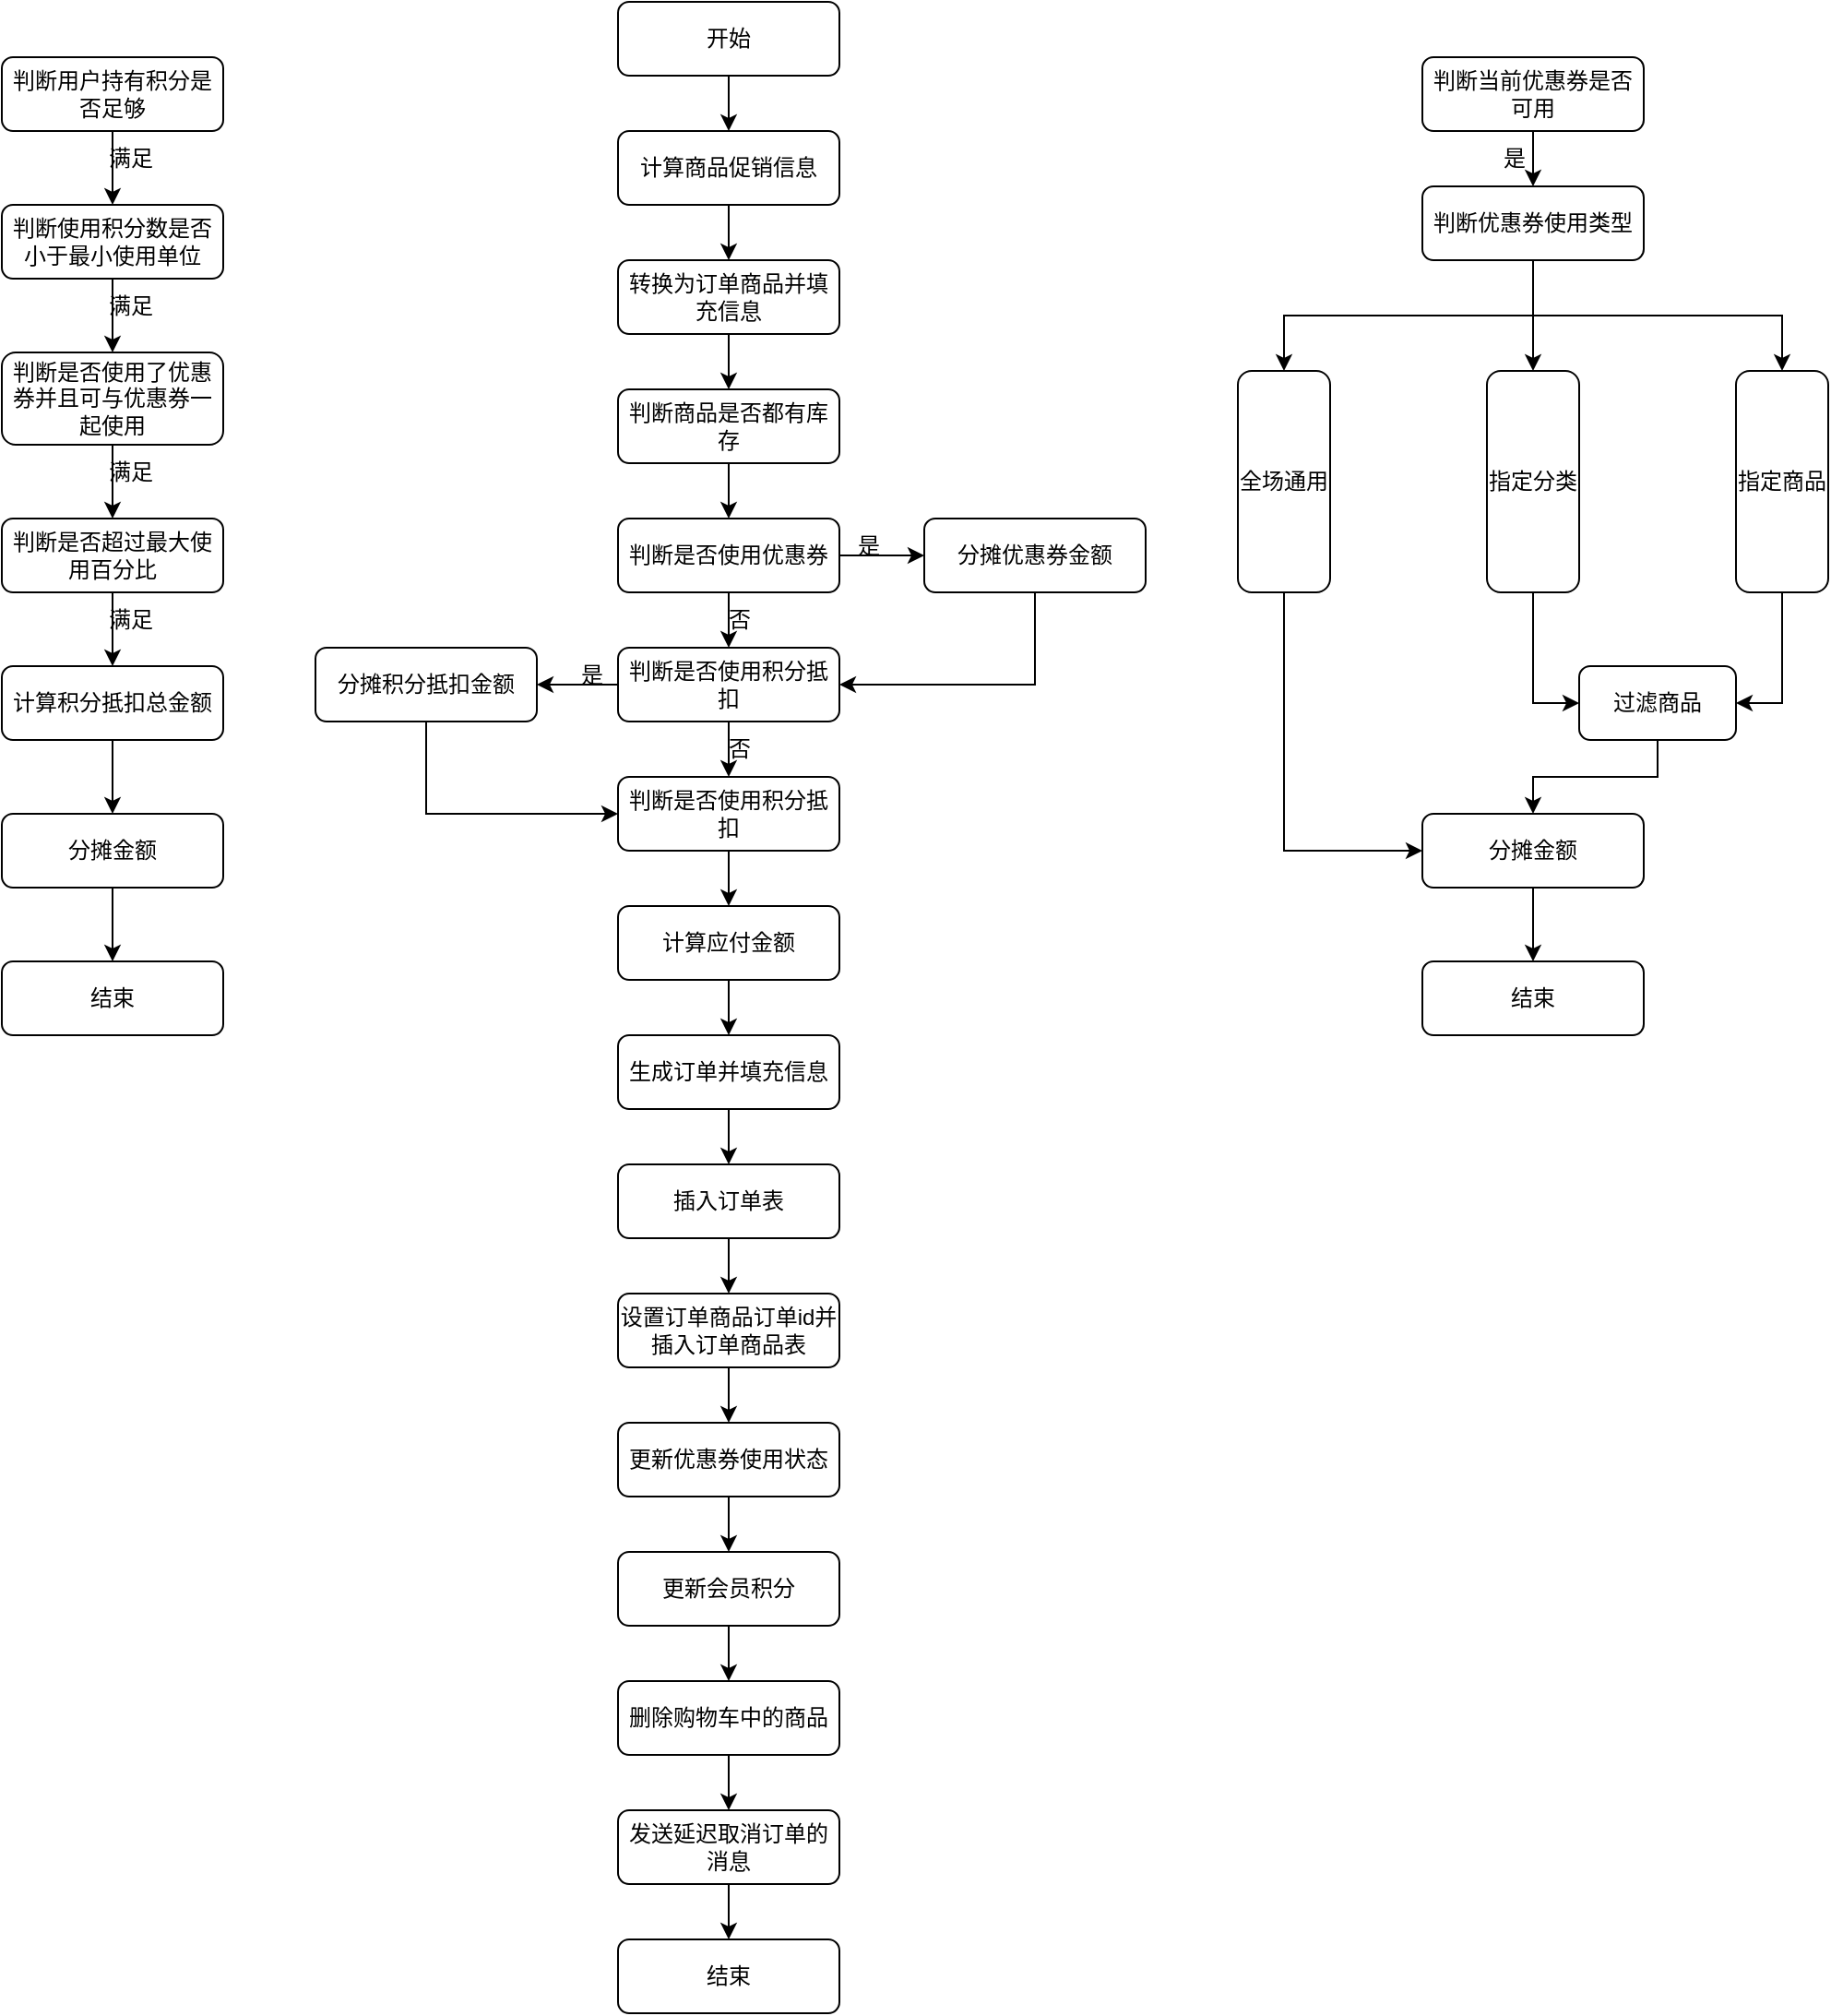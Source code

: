<mxfile version="15.4.0" type="device"><diagram id="C5RBs43oDa-KdzZeNtuy" name="Page-1"><mxGraphModel dx="1038" dy="607" grid="1" gridSize="10" guides="1" tooltips="1" connect="1" arrows="1" fold="1" page="1" pageScale="1" pageWidth="827" pageHeight="1169" math="0" shadow="0"><root><mxCell id="WIyWlLk6GJQsqaUBKTNV-0"/><mxCell id="WIyWlLk6GJQsqaUBKTNV-1" parent="WIyWlLk6GJQsqaUBKTNV-0"/><mxCell id="eb3dFg6SLI-8SWZktuD4-1" value="" style="edgeStyle=orthogonalEdgeStyle;rounded=0;orthogonalLoop=1;jettySize=auto;html=1;" edge="1" parent="WIyWlLk6GJQsqaUBKTNV-1" source="WIyWlLk6GJQsqaUBKTNV-3" target="eb3dFg6SLI-8SWZktuD4-0"><mxGeometry relative="1" as="geometry"/></mxCell><mxCell id="WIyWlLk6GJQsqaUBKTNV-3" value="开始" style="rounded=1;whiteSpace=wrap;html=1;fontSize=12;glass=0;strokeWidth=1;shadow=0;" parent="WIyWlLk6GJQsqaUBKTNV-1" vertex="1"><mxGeometry x="764" y="40" width="120" height="40" as="geometry"/></mxCell><mxCell id="WIyWlLk6GJQsqaUBKTNV-4" value="Yes" style="rounded=0;html=1;jettySize=auto;orthogonalLoop=1;fontSize=11;endArrow=block;endFill=0;endSize=8;strokeWidth=1;shadow=0;labelBackgroundColor=none;edgeStyle=orthogonalEdgeStyle;" parent="WIyWlLk6GJQsqaUBKTNV-1" source="WIyWlLk6GJQsqaUBKTNV-6" edge="1"><mxGeometry y="20" relative="1" as="geometry"><mxPoint as="offset"/><mxPoint x="220" y="290" as="targetPoint"/></mxGeometry></mxCell><mxCell id="WIyWlLk6GJQsqaUBKTNV-5" value="No" style="edgeStyle=orthogonalEdgeStyle;rounded=0;html=1;jettySize=auto;orthogonalLoop=1;fontSize=11;endArrow=block;endFill=0;endSize=8;strokeWidth=1;shadow=0;labelBackgroundColor=none;" parent="WIyWlLk6GJQsqaUBKTNV-1" target="WIyWlLk6GJQsqaUBKTNV-7" edge="1"><mxGeometry y="10" relative="1" as="geometry"><mxPoint as="offset"/><mxPoint x="270" y="210" as="sourcePoint"/></mxGeometry></mxCell><mxCell id="WIyWlLk6GJQsqaUBKTNV-8" value="No" style="rounded=0;html=1;jettySize=auto;orthogonalLoop=1;fontSize=11;endArrow=block;endFill=0;endSize=8;strokeWidth=1;shadow=0;labelBackgroundColor=none;edgeStyle=orthogonalEdgeStyle;" parent="WIyWlLk6GJQsqaUBKTNV-1" target="WIyWlLk6GJQsqaUBKTNV-11" edge="1"><mxGeometry x="0.333" y="20" relative="1" as="geometry"><mxPoint as="offset"/><mxPoint x="220" y="370" as="sourcePoint"/></mxGeometry></mxCell><mxCell id="WIyWlLk6GJQsqaUBKTNV-9" value="Yes" style="edgeStyle=orthogonalEdgeStyle;rounded=0;html=1;jettySize=auto;orthogonalLoop=1;fontSize=11;endArrow=block;endFill=0;endSize=8;strokeWidth=1;shadow=0;labelBackgroundColor=none;" parent="WIyWlLk6GJQsqaUBKTNV-1" target="WIyWlLk6GJQsqaUBKTNV-12" edge="1"><mxGeometry y="10" relative="1" as="geometry"><mxPoint as="offset"/><mxPoint x="270" y="330" as="sourcePoint"/></mxGeometry></mxCell><mxCell id="eb3dFg6SLI-8SWZktuD4-3" value="" style="edgeStyle=orthogonalEdgeStyle;rounded=0;orthogonalLoop=1;jettySize=auto;html=1;" edge="1" parent="WIyWlLk6GJQsqaUBKTNV-1" source="eb3dFg6SLI-8SWZktuD4-0" target="eb3dFg6SLI-8SWZktuD4-2"><mxGeometry relative="1" as="geometry"/></mxCell><mxCell id="eb3dFg6SLI-8SWZktuD4-0" value="计算商品促销信息" style="rounded=1;whiteSpace=wrap;html=1;fontSize=12;glass=0;strokeWidth=1;shadow=0;" vertex="1" parent="WIyWlLk6GJQsqaUBKTNV-1"><mxGeometry x="764" y="110" width="120" height="40" as="geometry"/></mxCell><mxCell id="eb3dFg6SLI-8SWZktuD4-5" value="" style="edgeStyle=orthogonalEdgeStyle;rounded=0;orthogonalLoop=1;jettySize=auto;html=1;" edge="1" parent="WIyWlLk6GJQsqaUBKTNV-1" source="eb3dFg6SLI-8SWZktuD4-2" target="eb3dFg6SLI-8SWZktuD4-4"><mxGeometry relative="1" as="geometry"/></mxCell><mxCell id="eb3dFg6SLI-8SWZktuD4-2" value="转换为订单商品并填充信息" style="rounded=1;whiteSpace=wrap;html=1;fontSize=12;glass=0;strokeWidth=1;shadow=0;" vertex="1" parent="WIyWlLk6GJQsqaUBKTNV-1"><mxGeometry x="764" y="180" width="120" height="40" as="geometry"/></mxCell><mxCell id="eb3dFg6SLI-8SWZktuD4-7" value="" style="edgeStyle=orthogonalEdgeStyle;rounded=0;orthogonalLoop=1;jettySize=auto;html=1;" edge="1" parent="WIyWlLk6GJQsqaUBKTNV-1" source="eb3dFg6SLI-8SWZktuD4-4" target="eb3dFg6SLI-8SWZktuD4-6"><mxGeometry relative="1" as="geometry"/></mxCell><mxCell id="eb3dFg6SLI-8SWZktuD4-4" value="判断商品是否都有库存" style="rounded=1;whiteSpace=wrap;html=1;fontSize=12;glass=0;strokeWidth=1;shadow=0;" vertex="1" parent="WIyWlLk6GJQsqaUBKTNV-1"><mxGeometry x="764" y="250" width="120" height="40" as="geometry"/></mxCell><mxCell id="eb3dFg6SLI-8SWZktuD4-9" value="" style="edgeStyle=orthogonalEdgeStyle;rounded=0;orthogonalLoop=1;jettySize=auto;html=1;" edge="1" parent="WIyWlLk6GJQsqaUBKTNV-1" source="eb3dFg6SLI-8SWZktuD4-6" target="eb3dFg6SLI-8SWZktuD4-8"><mxGeometry relative="1" as="geometry"/></mxCell><mxCell id="eb3dFg6SLI-8SWZktuD4-16" value="" style="edgeStyle=orthogonalEdgeStyle;rounded=0;orthogonalLoop=1;jettySize=auto;html=1;" edge="1" parent="WIyWlLk6GJQsqaUBKTNV-1" source="eb3dFg6SLI-8SWZktuD4-6" target="eb3dFg6SLI-8SWZktuD4-15"><mxGeometry relative="1" as="geometry"/></mxCell><mxCell id="eb3dFg6SLI-8SWZktuD4-6" value="判断是否使用优惠券" style="rounded=1;whiteSpace=wrap;html=1;fontSize=12;glass=0;strokeWidth=1;shadow=0;" vertex="1" parent="WIyWlLk6GJQsqaUBKTNV-1"><mxGeometry x="764" y="320" width="120" height="40" as="geometry"/></mxCell><mxCell id="eb3dFg6SLI-8SWZktuD4-11" value="" style="edgeStyle=orthogonalEdgeStyle;rounded=0;orthogonalLoop=1;jettySize=auto;html=1;" edge="1" parent="WIyWlLk6GJQsqaUBKTNV-1" source="eb3dFg6SLI-8SWZktuD4-8" target="eb3dFg6SLI-8SWZktuD4-10"><mxGeometry relative="1" as="geometry"/></mxCell><mxCell id="eb3dFg6SLI-8SWZktuD4-21" value="" style="edgeStyle=orthogonalEdgeStyle;rounded=0;orthogonalLoop=1;jettySize=auto;html=1;" edge="1" parent="WIyWlLk6GJQsqaUBKTNV-1" source="eb3dFg6SLI-8SWZktuD4-8" target="eb3dFg6SLI-8SWZktuD4-20"><mxGeometry relative="1" as="geometry"/></mxCell><mxCell id="eb3dFg6SLI-8SWZktuD4-8" value="判断是否使用积分抵扣" style="rounded=1;whiteSpace=wrap;html=1;fontSize=12;glass=0;strokeWidth=1;shadow=0;" vertex="1" parent="WIyWlLk6GJQsqaUBKTNV-1"><mxGeometry x="764" y="390" width="120" height="40" as="geometry"/></mxCell><mxCell id="eb3dFg6SLI-8SWZktuD4-73" value="" style="edgeStyle=orthogonalEdgeStyle;rounded=0;orthogonalLoop=1;jettySize=auto;html=1;" edge="1" parent="WIyWlLk6GJQsqaUBKTNV-1" source="eb3dFg6SLI-8SWZktuD4-10" target="eb3dFg6SLI-8SWZktuD4-72"><mxGeometry relative="1" as="geometry"/></mxCell><mxCell id="eb3dFg6SLI-8SWZktuD4-10" value="判断是否使用积分抵扣" style="rounded=1;whiteSpace=wrap;html=1;fontSize=12;glass=0;strokeWidth=1;shadow=0;" vertex="1" parent="WIyWlLk6GJQsqaUBKTNV-1"><mxGeometry x="764" y="460" width="120" height="40" as="geometry"/></mxCell><mxCell id="eb3dFg6SLI-8SWZktuD4-12" value="否" style="text;html=1;strokeColor=none;fillColor=none;align=center;verticalAlign=middle;whiteSpace=wrap;rounded=0;" vertex="1" parent="WIyWlLk6GJQsqaUBKTNV-1"><mxGeometry x="800" y="360" width="60" height="30" as="geometry"/></mxCell><mxCell id="eb3dFg6SLI-8SWZktuD4-14" value="否" style="text;html=1;strokeColor=none;fillColor=none;align=center;verticalAlign=middle;whiteSpace=wrap;rounded=0;" vertex="1" parent="WIyWlLk6GJQsqaUBKTNV-1"><mxGeometry x="800" y="430" width="60" height="30" as="geometry"/></mxCell><mxCell id="eb3dFg6SLI-8SWZktuD4-18" style="edgeStyle=orthogonalEdgeStyle;rounded=0;orthogonalLoop=1;jettySize=auto;html=1;exitX=0.5;exitY=1;exitDx=0;exitDy=0;entryX=1;entryY=0.5;entryDx=0;entryDy=0;" edge="1" parent="WIyWlLk6GJQsqaUBKTNV-1" source="eb3dFg6SLI-8SWZktuD4-15" target="eb3dFg6SLI-8SWZktuD4-8"><mxGeometry relative="1" as="geometry"/></mxCell><mxCell id="eb3dFg6SLI-8SWZktuD4-15" value="分摊优惠券金额" style="rounded=1;whiteSpace=wrap;html=1;fontSize=12;glass=0;strokeWidth=1;shadow=0;" vertex="1" parent="WIyWlLk6GJQsqaUBKTNV-1"><mxGeometry x="930" y="320" width="120" height="40" as="geometry"/></mxCell><mxCell id="eb3dFg6SLI-8SWZktuD4-19" value="是" style="text;html=1;strokeColor=none;fillColor=none;align=center;verticalAlign=middle;whiteSpace=wrap;rounded=0;" vertex="1" parent="WIyWlLk6GJQsqaUBKTNV-1"><mxGeometry x="870" y="320" width="60" height="30" as="geometry"/></mxCell><mxCell id="eb3dFg6SLI-8SWZktuD4-25" style="edgeStyle=orthogonalEdgeStyle;rounded=0;orthogonalLoop=1;jettySize=auto;html=1;exitX=0.5;exitY=1;exitDx=0;exitDy=0;entryX=0;entryY=0.5;entryDx=0;entryDy=0;" edge="1" parent="WIyWlLk6GJQsqaUBKTNV-1" source="eb3dFg6SLI-8SWZktuD4-20" target="eb3dFg6SLI-8SWZktuD4-10"><mxGeometry relative="1" as="geometry"/></mxCell><mxCell id="eb3dFg6SLI-8SWZktuD4-20" value="分摊积分抵扣金额" style="rounded=1;whiteSpace=wrap;html=1;fontSize=12;glass=0;strokeWidth=1;shadow=0;" vertex="1" parent="WIyWlLk6GJQsqaUBKTNV-1"><mxGeometry x="600" y="390" width="120" height="40" as="geometry"/></mxCell><mxCell id="eb3dFg6SLI-8SWZktuD4-22" value="是" style="text;html=1;strokeColor=none;fillColor=none;align=center;verticalAlign=middle;whiteSpace=wrap;rounded=0;" vertex="1" parent="WIyWlLk6GJQsqaUBKTNV-1"><mxGeometry x="720" y="390" width="60" height="30" as="geometry"/></mxCell><mxCell id="eb3dFg6SLI-8SWZktuD4-28" value="" style="edgeStyle=orthogonalEdgeStyle;rounded=0;orthogonalLoop=1;jettySize=auto;html=1;" edge="1" parent="WIyWlLk6GJQsqaUBKTNV-1" source="eb3dFg6SLI-8SWZktuD4-26" target="eb3dFg6SLI-8SWZktuD4-27"><mxGeometry relative="1" as="geometry"/></mxCell><mxCell id="eb3dFg6SLI-8SWZktuD4-26" value="判断当前优惠券是否可用" style="rounded=1;whiteSpace=wrap;html=1;fontSize=12;glass=0;strokeWidth=1;shadow=0;" vertex="1" parent="WIyWlLk6GJQsqaUBKTNV-1"><mxGeometry x="1200" y="70" width="120" height="40" as="geometry"/></mxCell><mxCell id="eb3dFg6SLI-8SWZktuD4-36" style="edgeStyle=orthogonalEdgeStyle;rounded=0;orthogonalLoop=1;jettySize=auto;html=1;exitX=0.5;exitY=1;exitDx=0;exitDy=0;entryX=0.5;entryY=0;entryDx=0;entryDy=0;" edge="1" parent="WIyWlLk6GJQsqaUBKTNV-1" source="eb3dFg6SLI-8SWZktuD4-27" target="eb3dFg6SLI-8SWZktuD4-33"><mxGeometry relative="1" as="geometry"/></mxCell><mxCell id="eb3dFg6SLI-8SWZktuD4-37" style="edgeStyle=orthogonalEdgeStyle;rounded=0;orthogonalLoop=1;jettySize=auto;html=1;exitX=0.5;exitY=1;exitDx=0;exitDy=0;" edge="1" parent="WIyWlLk6GJQsqaUBKTNV-1" source="eb3dFg6SLI-8SWZktuD4-27" target="eb3dFg6SLI-8SWZktuD4-34"><mxGeometry relative="1" as="geometry"/></mxCell><mxCell id="eb3dFg6SLI-8SWZktuD4-38" style="edgeStyle=orthogonalEdgeStyle;rounded=0;orthogonalLoop=1;jettySize=auto;html=1;exitX=0.5;exitY=1;exitDx=0;exitDy=0;" edge="1" parent="WIyWlLk6GJQsqaUBKTNV-1" source="eb3dFg6SLI-8SWZktuD4-27" target="eb3dFg6SLI-8SWZktuD4-35"><mxGeometry relative="1" as="geometry"/></mxCell><mxCell id="eb3dFg6SLI-8SWZktuD4-27" value="判断优惠券使用类型" style="rounded=1;whiteSpace=wrap;html=1;fontSize=12;glass=0;strokeWidth=1;shadow=0;" vertex="1" parent="WIyWlLk6GJQsqaUBKTNV-1"><mxGeometry x="1200" y="140" width="120" height="40" as="geometry"/></mxCell><mxCell id="eb3dFg6SLI-8SWZktuD4-29" value="是" style="text;html=1;strokeColor=none;fillColor=none;align=center;verticalAlign=middle;whiteSpace=wrap;rounded=0;" vertex="1" parent="WIyWlLk6GJQsqaUBKTNV-1"><mxGeometry x="1220" y="110" width="60" height="30" as="geometry"/></mxCell><mxCell id="eb3dFg6SLI-8SWZktuD4-48" style="edgeStyle=orthogonalEdgeStyle;rounded=0;orthogonalLoop=1;jettySize=auto;html=1;exitX=0.5;exitY=1;exitDx=0;exitDy=0;entryX=0;entryY=0.5;entryDx=0;entryDy=0;" edge="1" parent="WIyWlLk6GJQsqaUBKTNV-1" source="eb3dFg6SLI-8SWZktuD4-33" target="eb3dFg6SLI-8SWZktuD4-42"><mxGeometry relative="1" as="geometry"/></mxCell><mxCell id="eb3dFg6SLI-8SWZktuD4-33" value="全场通用" style="rounded=1;whiteSpace=wrap;html=1;fontSize=12;glass=0;strokeWidth=1;shadow=0;" vertex="1" parent="WIyWlLk6GJQsqaUBKTNV-1"><mxGeometry x="1100" y="240" width="50" height="120" as="geometry"/></mxCell><mxCell id="eb3dFg6SLI-8SWZktuD4-44" style="edgeStyle=orthogonalEdgeStyle;rounded=0;orthogonalLoop=1;jettySize=auto;html=1;exitX=0.5;exitY=1;exitDx=0;exitDy=0;entryX=0;entryY=0.5;entryDx=0;entryDy=0;" edge="1" parent="WIyWlLk6GJQsqaUBKTNV-1" source="eb3dFg6SLI-8SWZktuD4-34" target="eb3dFg6SLI-8SWZktuD4-43"><mxGeometry relative="1" as="geometry"/></mxCell><mxCell id="eb3dFg6SLI-8SWZktuD4-34" value="指定分类" style="rounded=1;whiteSpace=wrap;html=1;fontSize=12;glass=0;strokeWidth=1;shadow=0;" vertex="1" parent="WIyWlLk6GJQsqaUBKTNV-1"><mxGeometry x="1235" y="240" width="50" height="120" as="geometry"/></mxCell><mxCell id="eb3dFg6SLI-8SWZktuD4-45" style="edgeStyle=orthogonalEdgeStyle;rounded=0;orthogonalLoop=1;jettySize=auto;html=1;entryX=1;entryY=0.5;entryDx=0;entryDy=0;" edge="1" parent="WIyWlLk6GJQsqaUBKTNV-1" source="eb3dFg6SLI-8SWZktuD4-35" target="eb3dFg6SLI-8SWZktuD4-43"><mxGeometry relative="1" as="geometry"/></mxCell><mxCell id="eb3dFg6SLI-8SWZktuD4-35" value="指定商品" style="rounded=1;whiteSpace=wrap;html=1;fontSize=12;glass=0;strokeWidth=1;shadow=0;" vertex="1" parent="WIyWlLk6GJQsqaUBKTNV-1"><mxGeometry x="1370" y="240" width="50" height="120" as="geometry"/></mxCell><mxCell id="eb3dFg6SLI-8SWZktuD4-50" value="" style="edgeStyle=orthogonalEdgeStyle;rounded=0;orthogonalLoop=1;jettySize=auto;html=1;" edge="1" parent="WIyWlLk6GJQsqaUBKTNV-1" source="eb3dFg6SLI-8SWZktuD4-42" target="eb3dFg6SLI-8SWZktuD4-49"><mxGeometry relative="1" as="geometry"/></mxCell><mxCell id="eb3dFg6SLI-8SWZktuD4-42" value="分摊金额" style="rounded=1;whiteSpace=wrap;html=1;fontSize=12;glass=0;strokeWidth=1;shadow=0;" vertex="1" parent="WIyWlLk6GJQsqaUBKTNV-1"><mxGeometry x="1200" y="480" width="120" height="40" as="geometry"/></mxCell><mxCell id="eb3dFg6SLI-8SWZktuD4-47" style="edgeStyle=orthogonalEdgeStyle;rounded=0;orthogonalLoop=1;jettySize=auto;html=1;exitX=0.5;exitY=1;exitDx=0;exitDy=0;" edge="1" parent="WIyWlLk6GJQsqaUBKTNV-1" source="eb3dFg6SLI-8SWZktuD4-43" target="eb3dFg6SLI-8SWZktuD4-42"><mxGeometry relative="1" as="geometry"/></mxCell><mxCell id="eb3dFg6SLI-8SWZktuD4-43" value="过滤商品" style="rounded=1;whiteSpace=wrap;html=1;fontSize=12;glass=0;strokeWidth=1;shadow=0;" vertex="1" parent="WIyWlLk6GJQsqaUBKTNV-1"><mxGeometry x="1285" y="400" width="85" height="40" as="geometry"/></mxCell><mxCell id="eb3dFg6SLI-8SWZktuD4-49" value="结束" style="rounded=1;whiteSpace=wrap;html=1;fontSize=12;glass=0;strokeWidth=1;shadow=0;" vertex="1" parent="WIyWlLk6GJQsqaUBKTNV-1"><mxGeometry x="1200" y="560" width="120" height="40" as="geometry"/></mxCell><mxCell id="eb3dFg6SLI-8SWZktuD4-53" value="" style="edgeStyle=orthogonalEdgeStyle;rounded=0;orthogonalLoop=1;jettySize=auto;html=1;" edge="1" parent="WIyWlLk6GJQsqaUBKTNV-1" source="eb3dFg6SLI-8SWZktuD4-51" target="eb3dFg6SLI-8SWZktuD4-52"><mxGeometry relative="1" as="geometry"/></mxCell><mxCell id="eb3dFg6SLI-8SWZktuD4-51" value="判断用户持有积分是否足够" style="rounded=1;whiteSpace=wrap;html=1;fontSize=12;glass=0;strokeWidth=1;shadow=0;" vertex="1" parent="WIyWlLk6GJQsqaUBKTNV-1"><mxGeometry x="430" y="70" width="120" height="40" as="geometry"/></mxCell><mxCell id="eb3dFg6SLI-8SWZktuD4-58" value="" style="edgeStyle=orthogonalEdgeStyle;rounded=0;orthogonalLoop=1;jettySize=auto;html=1;" edge="1" parent="WIyWlLk6GJQsqaUBKTNV-1" source="eb3dFg6SLI-8SWZktuD4-52" target="eb3dFg6SLI-8SWZktuD4-57"><mxGeometry relative="1" as="geometry"/></mxCell><mxCell id="eb3dFg6SLI-8SWZktuD4-52" value="判断使用积分数是否小于最小使用单位" style="rounded=1;whiteSpace=wrap;html=1;fontSize=12;glass=0;strokeWidth=1;shadow=0;" vertex="1" parent="WIyWlLk6GJQsqaUBKTNV-1"><mxGeometry x="430" y="150" width="120" height="40" as="geometry"/></mxCell><mxCell id="eb3dFg6SLI-8SWZktuD4-61" value="" style="edgeStyle=orthogonalEdgeStyle;rounded=0;orthogonalLoop=1;jettySize=auto;html=1;" edge="1" parent="WIyWlLk6GJQsqaUBKTNV-1" source="eb3dFg6SLI-8SWZktuD4-57" target="eb3dFg6SLI-8SWZktuD4-60"><mxGeometry relative="1" as="geometry"/></mxCell><mxCell id="eb3dFg6SLI-8SWZktuD4-57" value="判断是否使用了优惠券并且可与优惠券一起使用" style="rounded=1;whiteSpace=wrap;html=1;fontSize=12;glass=0;strokeWidth=1;shadow=0;" vertex="1" parent="WIyWlLk6GJQsqaUBKTNV-1"><mxGeometry x="430" y="230" width="120" height="50" as="geometry"/></mxCell><mxCell id="eb3dFg6SLI-8SWZktuD4-66" value="" style="edgeStyle=orthogonalEdgeStyle;rounded=0;orthogonalLoop=1;jettySize=auto;html=1;" edge="1" parent="WIyWlLk6GJQsqaUBKTNV-1" source="eb3dFg6SLI-8SWZktuD4-60" target="eb3dFg6SLI-8SWZktuD4-65"><mxGeometry relative="1" as="geometry"/></mxCell><mxCell id="eb3dFg6SLI-8SWZktuD4-60" value="判断是否超过最大使用百分比" style="rounded=1;whiteSpace=wrap;html=1;fontSize=12;glass=0;strokeWidth=1;shadow=0;" vertex="1" parent="WIyWlLk6GJQsqaUBKTNV-1"><mxGeometry x="430" y="320" width="120" height="40" as="geometry"/></mxCell><mxCell id="eb3dFg6SLI-8SWZktuD4-62" value="满足" style="text;html=1;strokeColor=none;fillColor=none;align=center;verticalAlign=middle;whiteSpace=wrap;rounded=0;" vertex="1" parent="WIyWlLk6GJQsqaUBKTNV-1"><mxGeometry x="470" y="110" width="60" height="30" as="geometry"/></mxCell><mxCell id="eb3dFg6SLI-8SWZktuD4-63" value="满足" style="text;html=1;strokeColor=none;fillColor=none;align=center;verticalAlign=middle;whiteSpace=wrap;rounded=0;" vertex="1" parent="WIyWlLk6GJQsqaUBKTNV-1"><mxGeometry x="470" y="190" width="60" height="30" as="geometry"/></mxCell><mxCell id="eb3dFg6SLI-8SWZktuD4-64" value="满足" style="text;html=1;strokeColor=none;fillColor=none;align=center;verticalAlign=middle;whiteSpace=wrap;rounded=0;" vertex="1" parent="WIyWlLk6GJQsqaUBKTNV-1"><mxGeometry x="470" y="280" width="60" height="30" as="geometry"/></mxCell><mxCell id="eb3dFg6SLI-8SWZktuD4-69" value="" style="edgeStyle=orthogonalEdgeStyle;rounded=0;orthogonalLoop=1;jettySize=auto;html=1;" edge="1" parent="WIyWlLk6GJQsqaUBKTNV-1" source="eb3dFg6SLI-8SWZktuD4-65" target="eb3dFg6SLI-8SWZktuD4-68"><mxGeometry relative="1" as="geometry"/></mxCell><mxCell id="eb3dFg6SLI-8SWZktuD4-65" value="计算积分抵扣总金额" style="rounded=1;whiteSpace=wrap;html=1;fontSize=12;glass=0;strokeWidth=1;shadow=0;" vertex="1" parent="WIyWlLk6GJQsqaUBKTNV-1"><mxGeometry x="430" y="400" width="120" height="40" as="geometry"/></mxCell><mxCell id="eb3dFg6SLI-8SWZktuD4-67" value="满足" style="text;html=1;strokeColor=none;fillColor=none;align=center;verticalAlign=middle;whiteSpace=wrap;rounded=0;" vertex="1" parent="WIyWlLk6GJQsqaUBKTNV-1"><mxGeometry x="470" y="360" width="60" height="30" as="geometry"/></mxCell><mxCell id="eb3dFg6SLI-8SWZktuD4-71" value="" style="edgeStyle=orthogonalEdgeStyle;rounded=0;orthogonalLoop=1;jettySize=auto;html=1;" edge="1" parent="WIyWlLk6GJQsqaUBKTNV-1" source="eb3dFg6SLI-8SWZktuD4-68" target="eb3dFg6SLI-8SWZktuD4-70"><mxGeometry relative="1" as="geometry"/></mxCell><mxCell id="eb3dFg6SLI-8SWZktuD4-68" value="分摊金额" style="rounded=1;whiteSpace=wrap;html=1;fontSize=12;glass=0;strokeWidth=1;shadow=0;" vertex="1" parent="WIyWlLk6GJQsqaUBKTNV-1"><mxGeometry x="430" y="480" width="120" height="40" as="geometry"/></mxCell><mxCell id="eb3dFg6SLI-8SWZktuD4-70" value="结束" style="rounded=1;whiteSpace=wrap;html=1;fontSize=12;glass=0;strokeWidth=1;shadow=0;" vertex="1" parent="WIyWlLk6GJQsqaUBKTNV-1"><mxGeometry x="430" y="560" width="120" height="40" as="geometry"/></mxCell><mxCell id="eb3dFg6SLI-8SWZktuD4-75" value="" style="edgeStyle=orthogonalEdgeStyle;rounded=0;orthogonalLoop=1;jettySize=auto;html=1;" edge="1" parent="WIyWlLk6GJQsqaUBKTNV-1" source="eb3dFg6SLI-8SWZktuD4-72" target="eb3dFg6SLI-8SWZktuD4-74"><mxGeometry relative="1" as="geometry"/></mxCell><mxCell id="eb3dFg6SLI-8SWZktuD4-72" value="计算应付金额" style="rounded=1;whiteSpace=wrap;html=1;fontSize=12;glass=0;strokeWidth=1;shadow=0;" vertex="1" parent="WIyWlLk6GJQsqaUBKTNV-1"><mxGeometry x="764" y="530" width="120" height="40" as="geometry"/></mxCell><mxCell id="eb3dFg6SLI-8SWZktuD4-77" value="" style="edgeStyle=orthogonalEdgeStyle;rounded=0;orthogonalLoop=1;jettySize=auto;html=1;" edge="1" parent="WIyWlLk6GJQsqaUBKTNV-1" source="eb3dFg6SLI-8SWZktuD4-74" target="eb3dFg6SLI-8SWZktuD4-76"><mxGeometry relative="1" as="geometry"/></mxCell><mxCell id="eb3dFg6SLI-8SWZktuD4-74" value="生成订单并填充信息" style="rounded=1;whiteSpace=wrap;html=1;fontSize=12;glass=0;strokeWidth=1;shadow=0;" vertex="1" parent="WIyWlLk6GJQsqaUBKTNV-1"><mxGeometry x="764" y="600" width="120" height="40" as="geometry"/></mxCell><mxCell id="eb3dFg6SLI-8SWZktuD4-79" value="" style="edgeStyle=orthogonalEdgeStyle;rounded=0;orthogonalLoop=1;jettySize=auto;html=1;" edge="1" parent="WIyWlLk6GJQsqaUBKTNV-1" source="eb3dFg6SLI-8SWZktuD4-76" target="eb3dFg6SLI-8SWZktuD4-78"><mxGeometry relative="1" as="geometry"/></mxCell><mxCell id="eb3dFg6SLI-8SWZktuD4-76" value="插入订单表" style="rounded=1;whiteSpace=wrap;html=1;fontSize=12;glass=0;strokeWidth=1;shadow=0;" vertex="1" parent="WIyWlLk6GJQsqaUBKTNV-1"><mxGeometry x="764" y="670" width="120" height="40" as="geometry"/></mxCell><mxCell id="eb3dFg6SLI-8SWZktuD4-81" value="" style="edgeStyle=orthogonalEdgeStyle;rounded=0;orthogonalLoop=1;jettySize=auto;html=1;" edge="1" parent="WIyWlLk6GJQsqaUBKTNV-1" source="eb3dFg6SLI-8SWZktuD4-78" target="eb3dFg6SLI-8SWZktuD4-80"><mxGeometry relative="1" as="geometry"/></mxCell><mxCell id="eb3dFg6SLI-8SWZktuD4-78" value="设置订单商品订单id并插入订单商品表" style="rounded=1;whiteSpace=wrap;html=1;fontSize=12;glass=0;strokeWidth=1;shadow=0;" vertex="1" parent="WIyWlLk6GJQsqaUBKTNV-1"><mxGeometry x="764" y="740" width="120" height="40" as="geometry"/></mxCell><mxCell id="eb3dFg6SLI-8SWZktuD4-83" value="" style="edgeStyle=orthogonalEdgeStyle;rounded=0;orthogonalLoop=1;jettySize=auto;html=1;" edge="1" parent="WIyWlLk6GJQsqaUBKTNV-1" source="eb3dFg6SLI-8SWZktuD4-80" target="eb3dFg6SLI-8SWZktuD4-82"><mxGeometry relative="1" as="geometry"/></mxCell><mxCell id="eb3dFg6SLI-8SWZktuD4-80" value="更新优惠券使用状态" style="rounded=1;whiteSpace=wrap;html=1;fontSize=12;glass=0;strokeWidth=1;shadow=0;" vertex="1" parent="WIyWlLk6GJQsqaUBKTNV-1"><mxGeometry x="764" y="810" width="120" height="40" as="geometry"/></mxCell><mxCell id="eb3dFg6SLI-8SWZktuD4-85" value="" style="edgeStyle=orthogonalEdgeStyle;rounded=0;orthogonalLoop=1;jettySize=auto;html=1;" edge="1" parent="WIyWlLk6GJQsqaUBKTNV-1" source="eb3dFg6SLI-8SWZktuD4-82" target="eb3dFg6SLI-8SWZktuD4-84"><mxGeometry relative="1" as="geometry"/></mxCell><mxCell id="eb3dFg6SLI-8SWZktuD4-82" value="更新会员积分" style="rounded=1;whiteSpace=wrap;html=1;fontSize=12;glass=0;strokeWidth=1;shadow=0;" vertex="1" parent="WIyWlLk6GJQsqaUBKTNV-1"><mxGeometry x="764" y="880" width="120" height="40" as="geometry"/></mxCell><mxCell id="eb3dFg6SLI-8SWZktuD4-87" value="" style="edgeStyle=orthogonalEdgeStyle;rounded=0;orthogonalLoop=1;jettySize=auto;html=1;" edge="1" parent="WIyWlLk6GJQsqaUBKTNV-1" source="eb3dFg6SLI-8SWZktuD4-84" target="eb3dFg6SLI-8SWZktuD4-86"><mxGeometry relative="1" as="geometry"/></mxCell><mxCell id="eb3dFg6SLI-8SWZktuD4-84" value="删除购物车中的商品" style="rounded=1;whiteSpace=wrap;html=1;fontSize=12;glass=0;strokeWidth=1;shadow=0;" vertex="1" parent="WIyWlLk6GJQsqaUBKTNV-1"><mxGeometry x="764" y="950" width="120" height="40" as="geometry"/></mxCell><mxCell id="eb3dFg6SLI-8SWZktuD4-89" value="" style="edgeStyle=orthogonalEdgeStyle;rounded=0;orthogonalLoop=1;jettySize=auto;html=1;" edge="1" parent="WIyWlLk6GJQsqaUBKTNV-1" source="eb3dFg6SLI-8SWZktuD4-86" target="eb3dFg6SLI-8SWZktuD4-88"><mxGeometry relative="1" as="geometry"/></mxCell><mxCell id="eb3dFg6SLI-8SWZktuD4-86" value="发送延迟取消订单的消息" style="rounded=1;whiteSpace=wrap;html=1;fontSize=12;glass=0;strokeWidth=1;shadow=0;" vertex="1" parent="WIyWlLk6GJQsqaUBKTNV-1"><mxGeometry x="764" y="1020" width="120" height="40" as="geometry"/></mxCell><mxCell id="eb3dFg6SLI-8SWZktuD4-88" value="结束" style="rounded=1;whiteSpace=wrap;html=1;fontSize=12;glass=0;strokeWidth=1;shadow=0;" vertex="1" parent="WIyWlLk6GJQsqaUBKTNV-1"><mxGeometry x="764" y="1090" width="120" height="40" as="geometry"/></mxCell></root></mxGraphModel></diagram></mxfile>